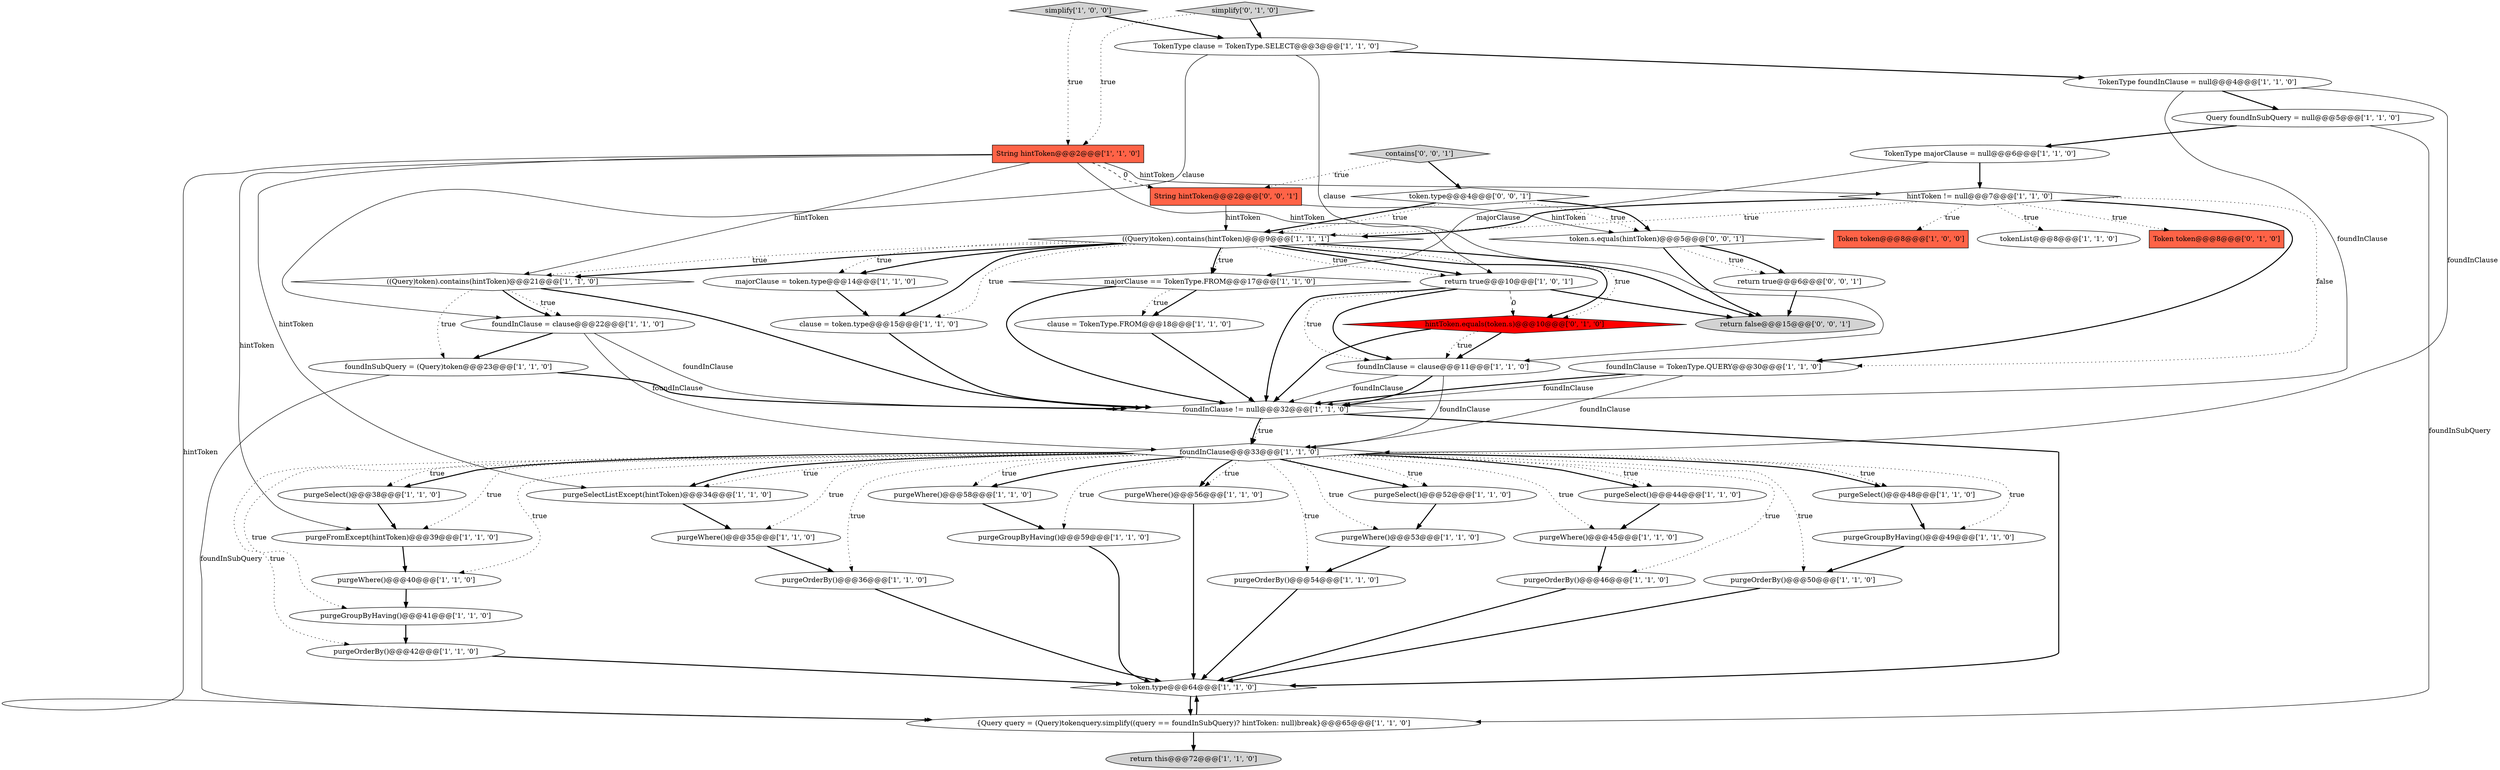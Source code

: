 digraph {
38 [style = filled, label = "purgeSelect()@@@44@@@['1', '1', '0']", fillcolor = white, shape = ellipse image = "AAA0AAABBB1BBB"];
7 [style = filled, label = "purgeGroupByHaving()@@@59@@@['1', '1', '0']", fillcolor = white, shape = ellipse image = "AAA0AAABBB1BBB"];
25 [style = filled, label = "((Query)token).contains(hintToken)@@@21@@@['1', '1', '0']", fillcolor = white, shape = diamond image = "AAA0AAABBB1BBB"];
17 [style = filled, label = "simplify['1', '0', '0']", fillcolor = lightgray, shape = diamond image = "AAA0AAABBB1BBB"];
51 [style = filled, label = "token.s.equals(hintToken)@@@5@@@['0', '0', '1']", fillcolor = white, shape = diamond image = "AAA0AAABBB3BBB"];
3 [style = filled, label = "purgeFromExcept(hintToken)@@@39@@@['1', '1', '0']", fillcolor = white, shape = ellipse image = "AAA0AAABBB1BBB"];
0 [style = filled, label = "purgeSelectListExcept(hintToken)@@@34@@@['1', '1', '0']", fillcolor = white, shape = ellipse image = "AAA0AAABBB1BBB"];
50 [style = filled, label = "contains['0', '0', '1']", fillcolor = lightgray, shape = diamond image = "AAA0AAABBB3BBB"];
23 [style = filled, label = "majorClause == TokenType.FROM@@@17@@@['1', '1', '0']", fillcolor = white, shape = diamond image = "AAA0AAABBB1BBB"];
36 [style = filled, label = "clause = token.type@@@15@@@['1', '1', '0']", fillcolor = white, shape = ellipse image = "AAA0AAABBB1BBB"];
35 [style = filled, label = "TokenType foundInClause = null@@@4@@@['1', '1', '0']", fillcolor = white, shape = ellipse image = "AAA0AAABBB1BBB"];
9 [style = filled, label = "purgeSelect()@@@52@@@['1', '1', '0']", fillcolor = white, shape = ellipse image = "AAA0AAABBB1BBB"];
30 [style = filled, label = "foundInClause@@@33@@@['1', '1', '0']", fillcolor = white, shape = diamond image = "AAA0AAABBB1BBB"];
53 [style = filled, label = "return true@@@6@@@['0', '0', '1']", fillcolor = white, shape = ellipse image = "AAA0AAABBB3BBB"];
11 [style = filled, label = "return this@@@72@@@['1', '1', '0']", fillcolor = lightgray, shape = ellipse image = "AAA0AAABBB1BBB"];
10 [style = filled, label = "token.type@@@64@@@['1', '1', '0']", fillcolor = white, shape = diamond image = "AAA0AAABBB1BBB"];
18 [style = filled, label = "purgeSelect()@@@48@@@['1', '1', '0']", fillcolor = white, shape = ellipse image = "AAA0AAABBB1BBB"];
2 [style = filled, label = "purgeSelect()@@@38@@@['1', '1', '0']", fillcolor = white, shape = ellipse image = "AAA0AAABBB1BBB"];
19 [style = filled, label = "purgeWhere()@@@56@@@['1', '1', '0']", fillcolor = white, shape = ellipse image = "AAA0AAABBB1BBB"];
31 [style = filled, label = "purgeOrderBy()@@@46@@@['1', '1', '0']", fillcolor = white, shape = ellipse image = "AAA0AAABBB1BBB"];
44 [style = filled, label = "TokenType majorClause = null@@@6@@@['1', '1', '0']", fillcolor = white, shape = ellipse image = "AAA0AAABBB1BBB"];
15 [style = filled, label = "purgeWhere()@@@53@@@['1', '1', '0']", fillcolor = white, shape = ellipse image = "AAA0AAABBB1BBB"];
24 [style = filled, label = "((Query)token).contains(hintToken)@@@9@@@['1', '1', '1']", fillcolor = white, shape = diamond image = "AAA0AAABBB1BBB"];
40 [style = filled, label = "foundInSubQuery = (Query)token@@@23@@@['1', '1', '0']", fillcolor = white, shape = ellipse image = "AAA0AAABBB1BBB"];
46 [style = filled, label = "hintToken.equals(token.s)@@@10@@@['0', '1', '0']", fillcolor = red, shape = diamond image = "AAA1AAABBB2BBB"];
26 [style = filled, label = "purgeWhere()@@@35@@@['1', '1', '0']", fillcolor = white, shape = ellipse image = "AAA0AAABBB1BBB"];
48 [style = filled, label = "String hintToken@@@2@@@['0', '0', '1']", fillcolor = tomato, shape = box image = "AAA0AAABBB3BBB"];
27 [style = filled, label = "String hintToken@@@2@@@['1', '1', '0']", fillcolor = tomato, shape = box image = "AAA0AAABBB1BBB"];
8 [style = filled, label = "foundInClause = clause@@@22@@@['1', '1', '0']", fillcolor = white, shape = ellipse image = "AAA0AAABBB1BBB"];
49 [style = filled, label = "return false@@@15@@@['0', '0', '1']", fillcolor = lightgray, shape = ellipse image = "AAA0AAABBB3BBB"];
45 [style = filled, label = "Token token@@@8@@@['0', '1', '0']", fillcolor = tomato, shape = box image = "AAA0AAABBB2BBB"];
37 [style = filled, label = "clause = TokenType.FROM@@@18@@@['1', '1', '0']", fillcolor = white, shape = ellipse image = "AAA0AAABBB1BBB"];
52 [style = filled, label = "token.type@@@4@@@['0', '0', '1']", fillcolor = white, shape = diamond image = "AAA0AAABBB3BBB"];
20 [style = filled, label = "purgeOrderBy()@@@42@@@['1', '1', '0']", fillcolor = white, shape = ellipse image = "AAA0AAABBB1BBB"];
22 [style = filled, label = "Token token@@@8@@@['1', '0', '0']", fillcolor = tomato, shape = box image = "AAA0AAABBB1BBB"];
33 [style = filled, label = "majorClause = token.type@@@14@@@['1', '1', '0']", fillcolor = white, shape = ellipse image = "AAA0AAABBB1BBB"];
4 [style = filled, label = "purgeOrderBy()@@@54@@@['1', '1', '0']", fillcolor = white, shape = ellipse image = "AAA0AAABBB1BBB"];
47 [style = filled, label = "simplify['0', '1', '0']", fillcolor = lightgray, shape = diamond image = "AAA0AAABBB2BBB"];
12 [style = filled, label = "purgeGroupByHaving()@@@41@@@['1', '1', '0']", fillcolor = white, shape = ellipse image = "AAA0AAABBB1BBB"];
29 [style = filled, label = "purgeOrderBy()@@@36@@@['1', '1', '0']", fillcolor = white, shape = ellipse image = "AAA0AAABBB1BBB"];
5 [style = filled, label = "foundInClause = TokenType.QUERY@@@30@@@['1', '1', '0']", fillcolor = white, shape = ellipse image = "AAA0AAABBB1BBB"];
1 [style = filled, label = "return true@@@10@@@['1', '0', '1']", fillcolor = white, shape = ellipse image = "AAA0AAABBB1BBB"];
41 [style = filled, label = "purgeWhere()@@@58@@@['1', '1', '0']", fillcolor = white, shape = ellipse image = "AAA0AAABBB1BBB"];
16 [style = filled, label = "{Query query = (Query)tokenquery.simplify((query == foundInSubQuery)? hintToken: null)break}@@@65@@@['1', '1', '0']", fillcolor = white, shape = ellipse image = "AAA0AAABBB1BBB"];
39 [style = filled, label = "purgeWhere()@@@40@@@['1', '1', '0']", fillcolor = white, shape = ellipse image = "AAA0AAABBB1BBB"];
34 [style = filled, label = "TokenType clause = TokenType.SELECT@@@3@@@['1', '1', '0']", fillcolor = white, shape = ellipse image = "AAA0AAABBB1BBB"];
42 [style = filled, label = "hintToken != null@@@7@@@['1', '1', '0']", fillcolor = white, shape = diamond image = "AAA0AAABBB1BBB"];
13 [style = filled, label = "purgeWhere()@@@45@@@['1', '1', '0']", fillcolor = white, shape = ellipse image = "AAA0AAABBB1BBB"];
43 [style = filled, label = "foundInClause = clause@@@11@@@['1', '1', '0']", fillcolor = white, shape = ellipse image = "AAA0AAABBB1BBB"];
28 [style = filled, label = "purgeOrderBy()@@@50@@@['1', '1', '0']", fillcolor = white, shape = ellipse image = "AAA0AAABBB1BBB"];
6 [style = filled, label = "foundInClause != null@@@32@@@['1', '1', '0']", fillcolor = white, shape = diamond image = "AAA0AAABBB1BBB"];
14 [style = filled, label = "Query foundInSubQuery = null@@@5@@@['1', '1', '0']", fillcolor = white, shape = ellipse image = "AAA0AAABBB1BBB"];
21 [style = filled, label = "purgeGroupByHaving()@@@49@@@['1', '1', '0']", fillcolor = white, shape = ellipse image = "AAA0AAABBB1BBB"];
32 [style = filled, label = "tokenList@@@8@@@['1', '1', '0']", fillcolor = white, shape = ellipse image = "AAA0AAABBB1BBB"];
40->6 [style = bold, label=""];
43->6 [style = solid, label="foundInClause"];
27->0 [style = solid, label="hintToken"];
24->25 [style = dotted, label="true"];
30->0 [style = dotted, label="true"];
24->33 [style = dotted, label="true"];
51->53 [style = bold, label=""];
27->1 [style = solid, label="hintToken"];
52->51 [style = dotted, label="true"];
25->6 [style = bold, label=""];
8->40 [style = bold, label=""];
30->18 [style = bold, label=""];
21->28 [style = bold, label=""];
30->2 [style = dotted, label="true"];
52->24 [style = bold, label=""];
24->49 [style = bold, label=""];
50->48 [style = dotted, label="true"];
3->39 [style = bold, label=""];
42->22 [style = dotted, label="true"];
51->53 [style = dotted, label="true"];
13->31 [style = bold, label=""];
47->34 [style = bold, label=""];
30->39 [style = dotted, label="true"];
35->6 [style = solid, label="foundInClause"];
24->46 [style = bold, label=""];
17->27 [style = dotted, label="true"];
42->32 [style = dotted, label="true"];
36->6 [style = bold, label=""];
30->41 [style = dotted, label="true"];
30->41 [style = bold, label=""];
30->7 [style = dotted, label="true"];
46->6 [style = bold, label=""];
30->19 [style = dotted, label="true"];
30->12 [style = dotted, label="true"];
1->43 [style = dotted, label="true"];
1->49 [style = bold, label=""];
42->5 [style = dotted, label="false"];
42->24 [style = dotted, label="true"];
30->19 [style = bold, label=""];
30->29 [style = dotted, label="true"];
17->34 [style = bold, label=""];
23->37 [style = bold, label=""];
5->6 [style = bold, label=""];
1->46 [style = dashed, label="0"];
30->3 [style = dotted, label="true"];
33->36 [style = bold, label=""];
39->12 [style = bold, label=""];
27->42 [style = solid, label="hintToken"];
30->9 [style = dotted, label="true"];
48->24 [style = solid, label="hintToken"];
34->35 [style = bold, label=""];
52->51 [style = bold, label=""];
30->28 [style = dotted, label="true"];
42->45 [style = dotted, label="true"];
25->8 [style = dotted, label="true"];
46->43 [style = bold, label=""];
4->10 [style = bold, label=""];
44->42 [style = bold, label=""];
2->3 [style = bold, label=""];
12->20 [style = bold, label=""];
30->4 [style = dotted, label="true"];
19->10 [style = bold, label=""];
30->9 [style = bold, label=""];
5->6 [style = solid, label="foundInClause"];
27->25 [style = solid, label="hintToken"];
42->24 [style = bold, label=""];
8->30 [style = solid, label="foundInClause"];
35->14 [style = bold, label=""];
24->33 [style = bold, label=""];
40->16 [style = solid, label="foundInSubQuery"];
1->6 [style = bold, label=""];
24->23 [style = dotted, label="true"];
30->13 [style = dotted, label="true"];
10->16 [style = bold, label=""];
31->10 [style = bold, label=""];
30->20 [style = dotted, label="true"];
24->25 [style = bold, label=""];
30->18 [style = dotted, label="true"];
23->6 [style = bold, label=""];
6->10 [style = bold, label=""];
27->16 [style = solid, label="hintToken"];
8->6 [style = solid, label="foundInClause"];
29->10 [style = bold, label=""];
30->38 [style = dotted, label="true"];
30->0 [style = bold, label=""];
24->46 [style = dotted, label="true"];
24->1 [style = bold, label=""];
18->21 [style = bold, label=""];
14->16 [style = solid, label="foundInSubQuery"];
52->24 [style = dotted, label="true"];
24->36 [style = dotted, label="true"];
27->48 [style = dashed, label="0"];
44->23 [style = solid, label="majorClause"];
30->31 [style = dotted, label="true"];
34->8 [style = solid, label="clause"];
24->23 [style = bold, label=""];
6->30 [style = dotted, label="true"];
43->30 [style = solid, label="foundInClause"];
24->1 [style = dotted, label="true"];
30->38 [style = bold, label=""];
16->11 [style = bold, label=""];
0->26 [style = bold, label=""];
28->10 [style = bold, label=""];
41->7 [style = bold, label=""];
7->10 [style = bold, label=""];
16->10 [style = bold, label=""];
1->43 [style = bold, label=""];
26->29 [style = bold, label=""];
35->30 [style = solid, label="foundInClause"];
27->3 [style = solid, label="hintToken"];
51->49 [style = bold, label=""];
30->26 [style = dotted, label="true"];
47->27 [style = dotted, label="true"];
37->6 [style = bold, label=""];
48->51 [style = solid, label="hintToken"];
30->21 [style = dotted, label="true"];
14->44 [style = bold, label=""];
34->43 [style = solid, label="clause"];
50->52 [style = bold, label=""];
43->6 [style = bold, label=""];
20->10 [style = bold, label=""];
53->49 [style = bold, label=""];
23->37 [style = dotted, label="true"];
24->36 [style = bold, label=""];
25->40 [style = dotted, label="true"];
9->15 [style = bold, label=""];
5->30 [style = solid, label="foundInClause"];
15->4 [style = bold, label=""];
25->8 [style = bold, label=""];
42->5 [style = bold, label=""];
30->2 [style = bold, label=""];
30->15 [style = dotted, label="true"];
38->13 [style = bold, label=""];
46->43 [style = dotted, label="true"];
6->30 [style = bold, label=""];
}
